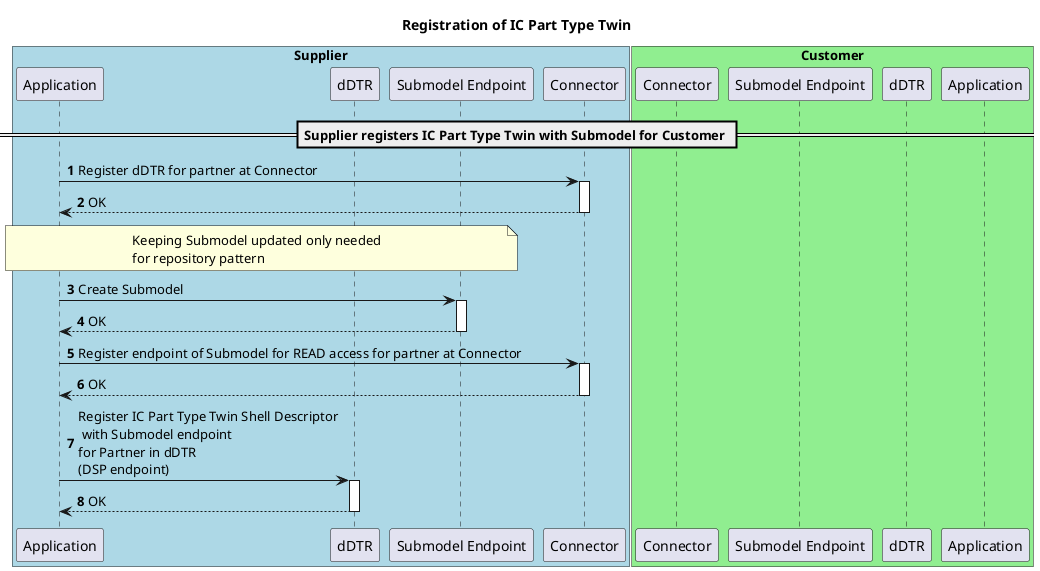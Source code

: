 @startuml Figure_3
title Registration of IC Part Type Twin

autonumber

box "Supplier" #LightBlue
    participant SupplierApplication as "Application"
    participant SupplierDTR as "dDTR"
    participant SupplierSubmodelEndpoint as "Submodel Endpoint"
    participant SupplierEDC as "Connector"
end box

box "Customer" #LightGreen
    participant CustomerEDC as "Connector"
    participant CustomerSubmodelEndpoint as "Submodel Endpoint"
    participant CustomerDTR as "dDTR"
    participant CustomerApplication as "Application"
end box

== Supplier registers IC Part Type Twin with Submodel for Customer ==
    SupplierApplication -> SupplierEDC: Register dDTR for partner at Connector
    activate SupplierEDC 
    return OK

    note over SupplierSubmodelEndpoint, SupplierApplication: Keeping Submodel updated only needed\nfor repository pattern
    SupplierApplication -> SupplierSubmodelEndpoint: Create Submodel
    activate SupplierSubmodelEndpoint
    return OK

    SupplierApplication -> SupplierEDC: Register endpoint of Submodel for READ access for partner at Connector
    activate SupplierEDC
    return OK

    SupplierApplication -> SupplierDTR: Register IC Part Type Twin Shell Descriptor\n with Submodel endpoint\nfor Partner in dDTR\n(DSP endpoint)
    activate SupplierDTR
    return OK
@enduml